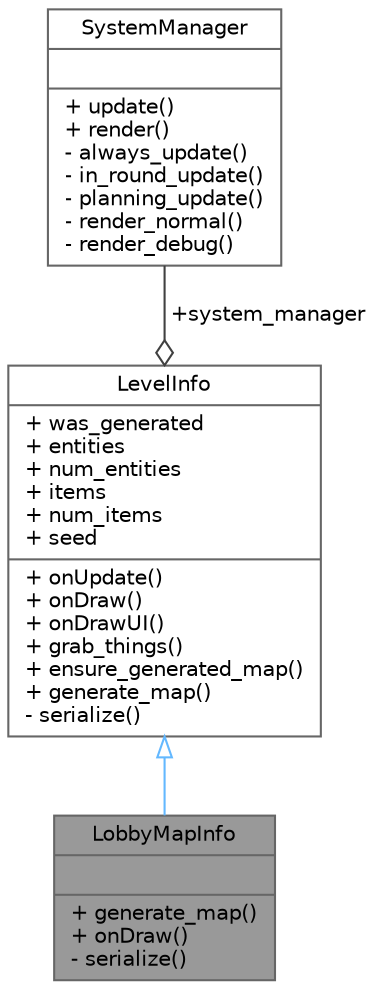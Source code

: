 digraph "LobbyMapInfo"
{
 // LATEX_PDF_SIZE
  bgcolor="transparent";
  edge [fontname=Helvetica,fontsize=10,labelfontname=Helvetica,labelfontsize=10];
  node [fontname=Helvetica,fontsize=10,shape=box,height=0.2,width=0.4];
  Node1 [shape=record,label="{LobbyMapInfo\n||+ generate_map()\l+ onDraw()\l- serialize()\l}",height=0.2,width=0.4,color="gray40", fillcolor="grey60", style="filled", fontcolor="black",tooltip=" "];
  Node2 -> Node1 [dir="back",color="steelblue1",style="solid",arrowtail="onormal"];
  Node2 [shape=record,label="{LevelInfo\n|+ was_generated\l+ entities\l+ num_entities\l+ items\l+ num_items\l+ seed\l|+ onUpdate()\l+ onDraw()\l+ onDrawUI()\l+ grab_things()\l+ ensure_generated_map()\l+ generate_map()\l- serialize()\l}",height=0.2,width=0.4,color="gray40", fillcolor="white", style="filled",URL="$d6/d9d/struct_level_info.html",tooltip=" "];
  Node3 -> Node2 [color="grey25",style="solid",label=" +system_manager" ,arrowhead="odiamond"];
  Node3 [shape=record,label="{SystemManager\n||+ update()\l+ render()\l- always_update()\l- in_round_update()\l- planning_update()\l- render_normal()\l- render_debug()\l}",height=0.2,width=0.4,color="gray40", fillcolor="white", style="filled",URL="$d8/d4f/struct_system_manager.html",tooltip=" "];
}
